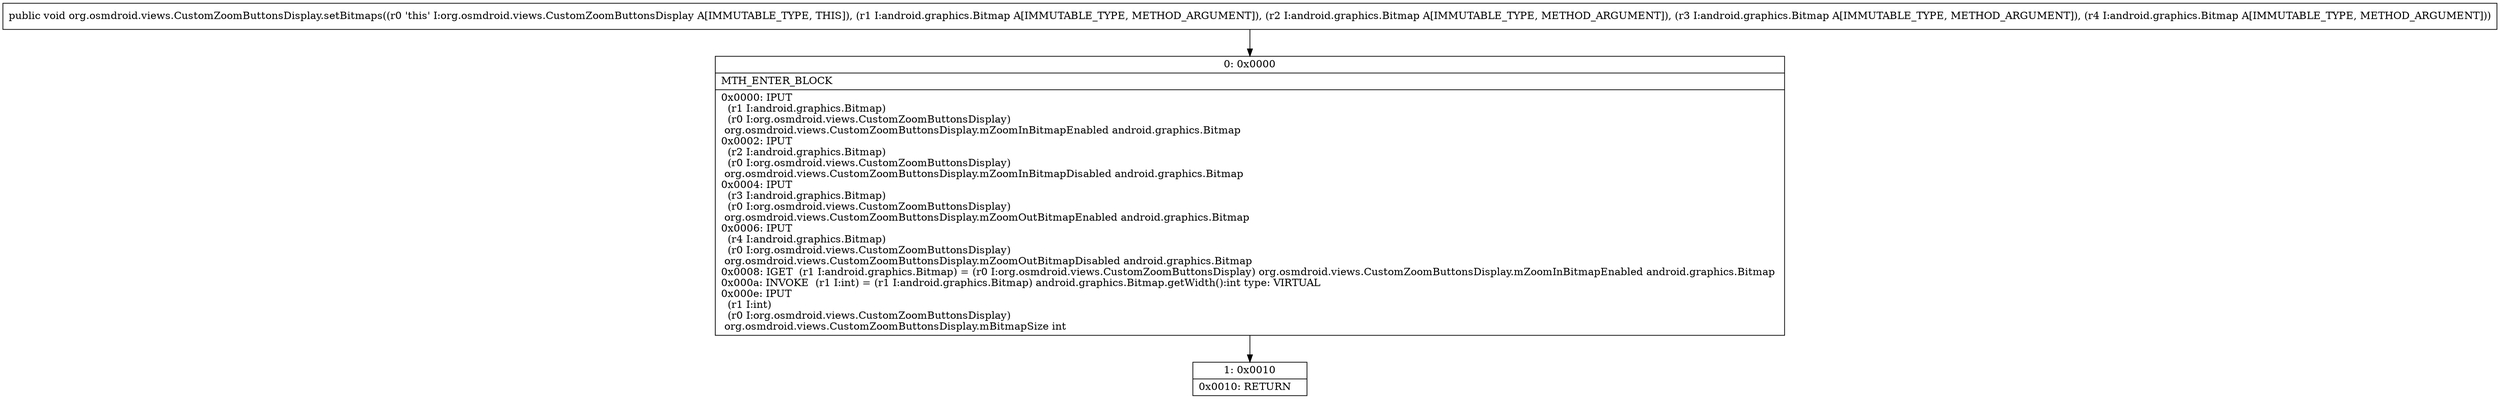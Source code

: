 digraph "CFG fororg.osmdroid.views.CustomZoomButtonsDisplay.setBitmaps(Landroid\/graphics\/Bitmap;Landroid\/graphics\/Bitmap;Landroid\/graphics\/Bitmap;Landroid\/graphics\/Bitmap;)V" {
Node_0 [shape=record,label="{0\:\ 0x0000|MTH_ENTER_BLOCK\l|0x0000: IPUT  \l  (r1 I:android.graphics.Bitmap)\l  (r0 I:org.osmdroid.views.CustomZoomButtonsDisplay)\l org.osmdroid.views.CustomZoomButtonsDisplay.mZoomInBitmapEnabled android.graphics.Bitmap \l0x0002: IPUT  \l  (r2 I:android.graphics.Bitmap)\l  (r0 I:org.osmdroid.views.CustomZoomButtonsDisplay)\l org.osmdroid.views.CustomZoomButtonsDisplay.mZoomInBitmapDisabled android.graphics.Bitmap \l0x0004: IPUT  \l  (r3 I:android.graphics.Bitmap)\l  (r0 I:org.osmdroid.views.CustomZoomButtonsDisplay)\l org.osmdroid.views.CustomZoomButtonsDisplay.mZoomOutBitmapEnabled android.graphics.Bitmap \l0x0006: IPUT  \l  (r4 I:android.graphics.Bitmap)\l  (r0 I:org.osmdroid.views.CustomZoomButtonsDisplay)\l org.osmdroid.views.CustomZoomButtonsDisplay.mZoomOutBitmapDisabled android.graphics.Bitmap \l0x0008: IGET  (r1 I:android.graphics.Bitmap) = (r0 I:org.osmdroid.views.CustomZoomButtonsDisplay) org.osmdroid.views.CustomZoomButtonsDisplay.mZoomInBitmapEnabled android.graphics.Bitmap \l0x000a: INVOKE  (r1 I:int) = (r1 I:android.graphics.Bitmap) android.graphics.Bitmap.getWidth():int type: VIRTUAL \l0x000e: IPUT  \l  (r1 I:int)\l  (r0 I:org.osmdroid.views.CustomZoomButtonsDisplay)\l org.osmdroid.views.CustomZoomButtonsDisplay.mBitmapSize int \l}"];
Node_1 [shape=record,label="{1\:\ 0x0010|0x0010: RETURN   \l}"];
MethodNode[shape=record,label="{public void org.osmdroid.views.CustomZoomButtonsDisplay.setBitmaps((r0 'this' I:org.osmdroid.views.CustomZoomButtonsDisplay A[IMMUTABLE_TYPE, THIS]), (r1 I:android.graphics.Bitmap A[IMMUTABLE_TYPE, METHOD_ARGUMENT]), (r2 I:android.graphics.Bitmap A[IMMUTABLE_TYPE, METHOD_ARGUMENT]), (r3 I:android.graphics.Bitmap A[IMMUTABLE_TYPE, METHOD_ARGUMENT]), (r4 I:android.graphics.Bitmap A[IMMUTABLE_TYPE, METHOD_ARGUMENT])) }"];
MethodNode -> Node_0;
Node_0 -> Node_1;
}

